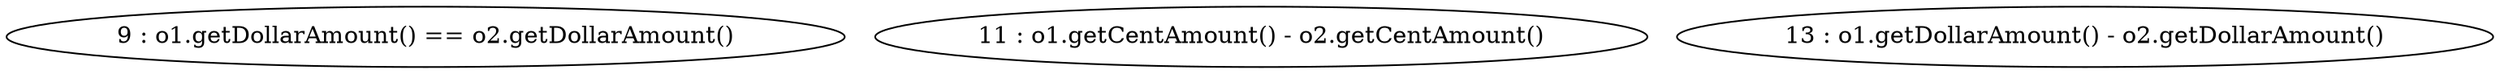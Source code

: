 digraph G {
"9 : o1.getDollarAmount() == o2.getDollarAmount()"
"11 : o1.getCentAmount() - o2.getCentAmount()"
"13 : o1.getDollarAmount() - o2.getDollarAmount()"
}